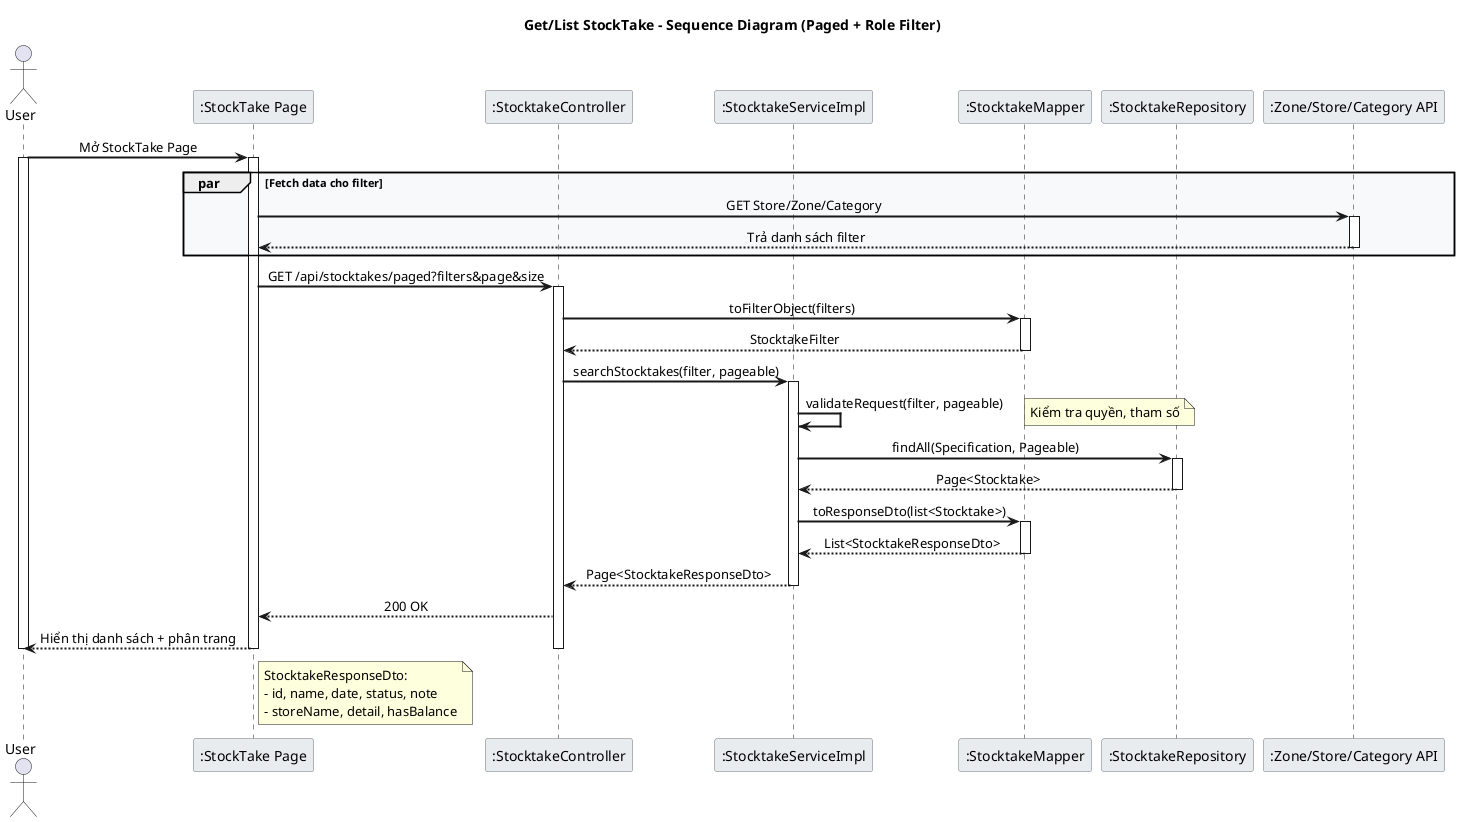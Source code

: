 @startuml Stocktake_Read_Sequence

skinparam backgroundColor white
skinparam sequenceArrowThickness 2
skinparam sequenceMessageAlign center
skinparam sequenceGroupBodyBackgroundColor #F8F9FA
skinparam sequenceParticipantBorderColor #6C757D
skinparam sequenceParticipantBackgroundColor #E9ECEF
skinparam sequenceLifeLineStroke dash

title Get/List StockTake - Sequence Diagram (Paged + Role Filter)

actor User
participant ":StockTake Page" as UI
participant ":StocktakeController" as CC
participant ":StocktakeServiceImpl" as CS
participant ":StocktakeMapper" as CM
participant ":StocktakeRepository" as CR
participant ":Zone/Store/Category API" as ExtAPI

User -> UI: Mở StockTake Page
activate User
activate UI

par Fetch data cho filter
  UI -> ExtAPI: GET Store/Zone/Category
  activate ExtAPI
  ExtAPI --> UI: Trả danh sách filter
  deactivate ExtAPI
end

UI -> CC: GET /api/stocktakes/paged?filters&page&size
activate CC
CC -> CM: toFilterObject(filters)
activate CM
CM --> CC: StocktakeFilter
deactivate CM

CC -> CS: searchStocktakes(filter, pageable)
activate CS

CS -> CS: validateRequest(filter, pageable)
note right: Kiểm tra quyền, tham số

CS -> CR: findAll(Specification, Pageable)
activate CR
CR --> CS: Page<Stocktake>
deactivate CR

CS -> CM: toResponseDto(list<Stocktake>)
activate CM
CM --> CS: List<StocktakeResponseDto>
deactivate CM

CS --> CC: Page<StocktakeResponseDto>
deactivate CS

CC --> UI: 200 OK
UI --> User: Hiển thị danh sách + phân trang

deactivate CC
deactivate UI
deactivate User

note right of UI
    StocktakeResponseDto:
    - id, name, date, status, note
    - storeName, detail, hasBalance
end note

@enduml
